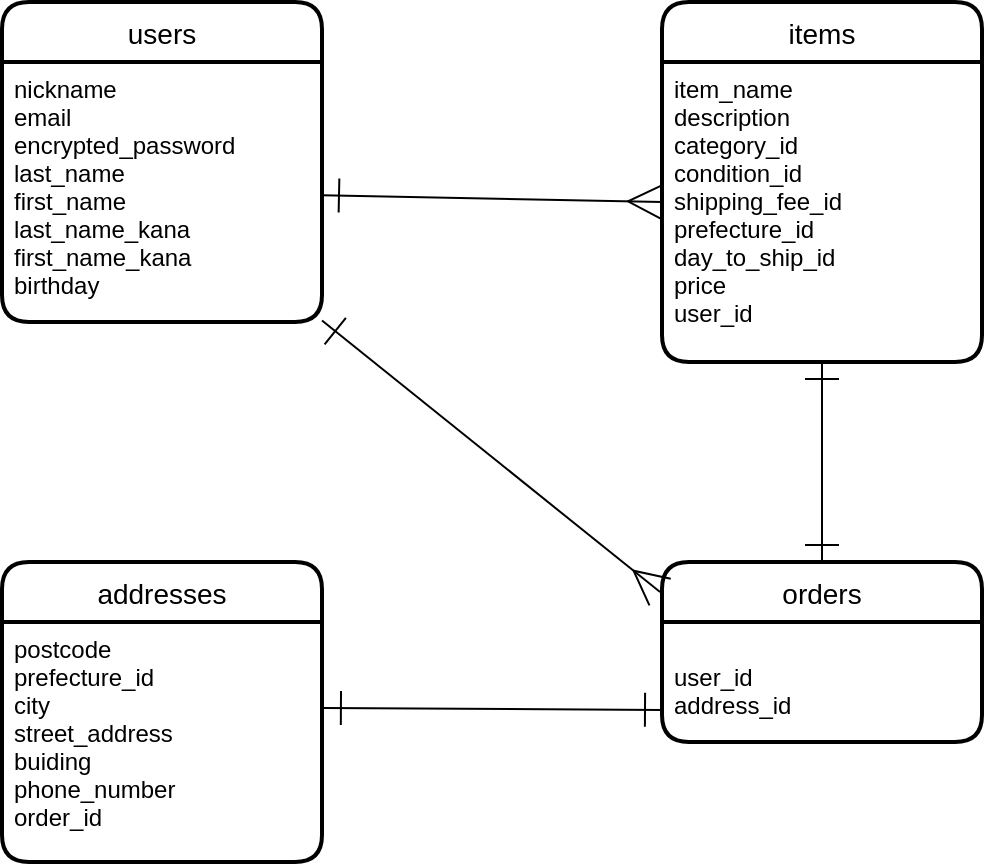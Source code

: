 <mxfile>
    <diagram id="4aUVHC74S00_cO-Cxm-3" name="ページ1">
        <mxGraphModel dx="863" dy="670" grid="1" gridSize="10" guides="1" tooltips="1" connect="0" arrows="1" fold="1" page="1" pageScale="1" pageWidth="827" pageHeight="1169" math="0" shadow="0">
            <root>
                <mxCell id="0"/>
                <mxCell id="1" parent="0"/>
                <mxCell id="85" value="users" style="swimlane;childLayout=stackLayout;horizontal=1;startSize=30;horizontalStack=0;rounded=1;fontSize=14;fontStyle=0;strokeWidth=2;resizeParent=0;resizeLast=1;shadow=0;dashed=0;align=center;" parent="1" vertex="1">
                    <mxGeometry x="10" y="70" width="160" height="160" as="geometry"/>
                </mxCell>
                <mxCell id="86" value="nickname&#10;email&#10;encrypted_password&#10;last_name&#10;first_name&#10;last_name_kana&#10;first_name_kana&#10;birthday&#10;" style="align=left;strokeColor=none;fillColor=none;spacingLeft=4;fontSize=12;verticalAlign=top;resizable=0;rotatable=0;part=1;" parent="85" vertex="1">
                    <mxGeometry y="30" width="160" height="130" as="geometry"/>
                </mxCell>
                <mxCell id="103" style="edgeStyle=none;html=1;startArrow=ERone;startFill=0;endArrow=ERone;endFill=0;startSize=15;endSize=15;exitX=1.006;exitY=0.358;exitDx=0;exitDy=0;exitPerimeter=0;entryX=0;entryY=0.733;entryDx=0;entryDy=0;entryPerimeter=0;" parent="1" source="90" target="93" edge="1">
                    <mxGeometry relative="1" as="geometry">
                        <mxPoint x="160" y="423" as="sourcePoint"/>
                        <mxPoint x="336" y="423" as="targetPoint"/>
                    </mxGeometry>
                </mxCell>
                <mxCell id="89" value="addresses" style="swimlane;childLayout=stackLayout;horizontal=1;startSize=30;horizontalStack=0;rounded=1;fontSize=14;fontStyle=0;strokeWidth=2;resizeParent=0;resizeLast=1;shadow=0;dashed=0;align=center;" parent="1" vertex="1">
                    <mxGeometry x="10" y="350" width="160" height="150" as="geometry"/>
                </mxCell>
                <mxCell id="90" value="postcode&#10;prefecture_id&#10;city&#10;street_address&#10;buiding&#10;phone_number&#10;order_id" style="align=left;strokeColor=none;fillColor=none;spacingLeft=4;fontSize=12;verticalAlign=top;resizable=0;rotatable=0;part=1;" parent="89" vertex="1">
                    <mxGeometry y="30" width="160" height="120" as="geometry"/>
                </mxCell>
                <mxCell id="92" value="orders" style="swimlane;childLayout=stackLayout;horizontal=1;startSize=30;horizontalStack=0;rounded=1;fontSize=14;fontStyle=0;strokeWidth=2;resizeParent=0;resizeLast=1;shadow=0;dashed=0;align=center;" parent="1" vertex="1">
                    <mxGeometry x="340" y="350" width="160" height="90" as="geometry"/>
                </mxCell>
                <mxCell id="93" value="&#10;user_id&#10;address_id" style="align=left;strokeColor=none;fillColor=none;spacingLeft=4;fontSize=12;verticalAlign=top;resizable=0;rotatable=0;part=1;" parent="92" vertex="1">
                    <mxGeometry y="30" width="160" height="60" as="geometry"/>
                </mxCell>
                <mxCell id="94" value="items" style="swimlane;childLayout=stackLayout;horizontal=1;startSize=30;horizontalStack=0;rounded=1;fontSize=14;fontStyle=0;strokeWidth=2;resizeParent=0;resizeLast=1;shadow=0;dashed=0;align=center;" parent="1" vertex="1">
                    <mxGeometry x="340" y="70" width="160" height="180" as="geometry"/>
                </mxCell>
                <mxCell id="95" value="item_name&#10;description&#10;category_id&#10;condition_id&#10;shipping_fee_id&#10;prefecture_id&#10;day_to_ship_id&#10;price&#10;user_id&#10;" style="align=left;strokeColor=none;fillColor=none;spacingLeft=4;fontSize=12;verticalAlign=top;resizable=0;rotatable=0;part=1;" parent="94" vertex="1">
                    <mxGeometry y="30" width="160" height="150" as="geometry"/>
                </mxCell>
                <mxCell id="96" style="edgeStyle=none;html=1;endArrow=ERmany;endFill=0;endSize=15;startSize=15;startArrow=ERone;startFill=0;entryX=0;entryY=0.467;entryDx=0;entryDy=0;entryPerimeter=0;" parent="1" source="86" target="95" edge="1">
                    <mxGeometry relative="1" as="geometry">
                        <mxPoint x="340" y="186" as="targetPoint"/>
                    </mxGeometry>
                </mxCell>
                <mxCell id="99" style="edgeStyle=none;html=1;entryX=-0.006;entryY=0.167;entryDx=0;entryDy=0;entryPerimeter=0;startArrow=ERone;startFill=0;endArrow=ERmany;endFill=0;startSize=15;endSize=15;" parent="1" source="86" target="92" edge="1">
                    <mxGeometry relative="1" as="geometry"/>
                </mxCell>
                <mxCell id="105" style="edgeStyle=none;html=1;startArrow=ERone;startFill=0;endArrow=ERone;endFill=0;startSize=15;endSize=15;" parent="1" source="95" edge="1">
                    <mxGeometry relative="1" as="geometry">
                        <mxPoint x="420" y="350" as="targetPoint"/>
                    </mxGeometry>
                </mxCell>
            </root>
        </mxGraphModel>
    </diagram>
</mxfile>